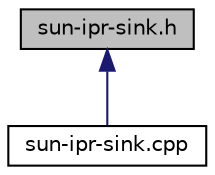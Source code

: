 digraph "sun-ipr-sink.h"
{
 // LATEX_PDF_SIZE
  edge [fontname="Helvetica",fontsize="10",labelfontname="Helvetica",labelfontsize="10"];
  node [fontname="Helvetica",fontsize="10",shape=record];
  Node1 [label="sun-ipr-sink.h",height=0.2,width=0.4,color="black", fillcolor="grey75", style="filled", fontcolor="black",tooltip="Dinamic source routing protocol, this file contains Sinks specifications."];
  Node1 -> Node2 [dir="back",color="midnightblue",fontsize="10",style="solid",fontname="Helvetica"];
  Node2 [label="sun-ipr-sink.cpp",height=0.2,width=0.4,color="black", fillcolor="white", style="filled",URL="$sun-ipr-sink_8cpp.html",tooltip="Implements a SunIPRoutingSink."];
}
